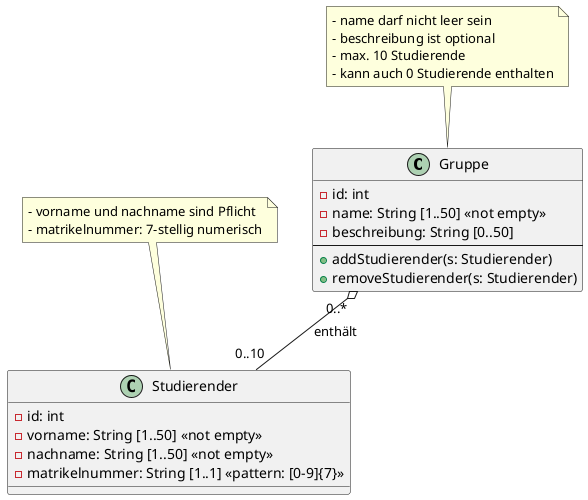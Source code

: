 @startuml
class Gruppe {
  - id: int
  - name: String [1..50] <<not empty>>
  - beschreibung: String [0..50]
  --
  + addStudierender(s: Studierender)
  + removeStudierender(s: Studierender)
}

class Studierender {
  - id: int
  - vorname: String [1..50] <<not empty>>
  - nachname: String [1..50] <<not empty>>
  - matrikelnummer: String [1..1] <<pattern: [0-9]{7}>>
}

Gruppe "0..*" o-- "0..10" Studierender : enthält

note top of Gruppe
- name darf nicht leer sein
- beschreibung ist optional
- max. 10 Studierende
- kann auch 0 Studierende enthalten
end note

note top of Studierender
- vorname und nachname sind Pflicht
- matrikelnummer: 7-stellig numerisch
end note
@enduml
